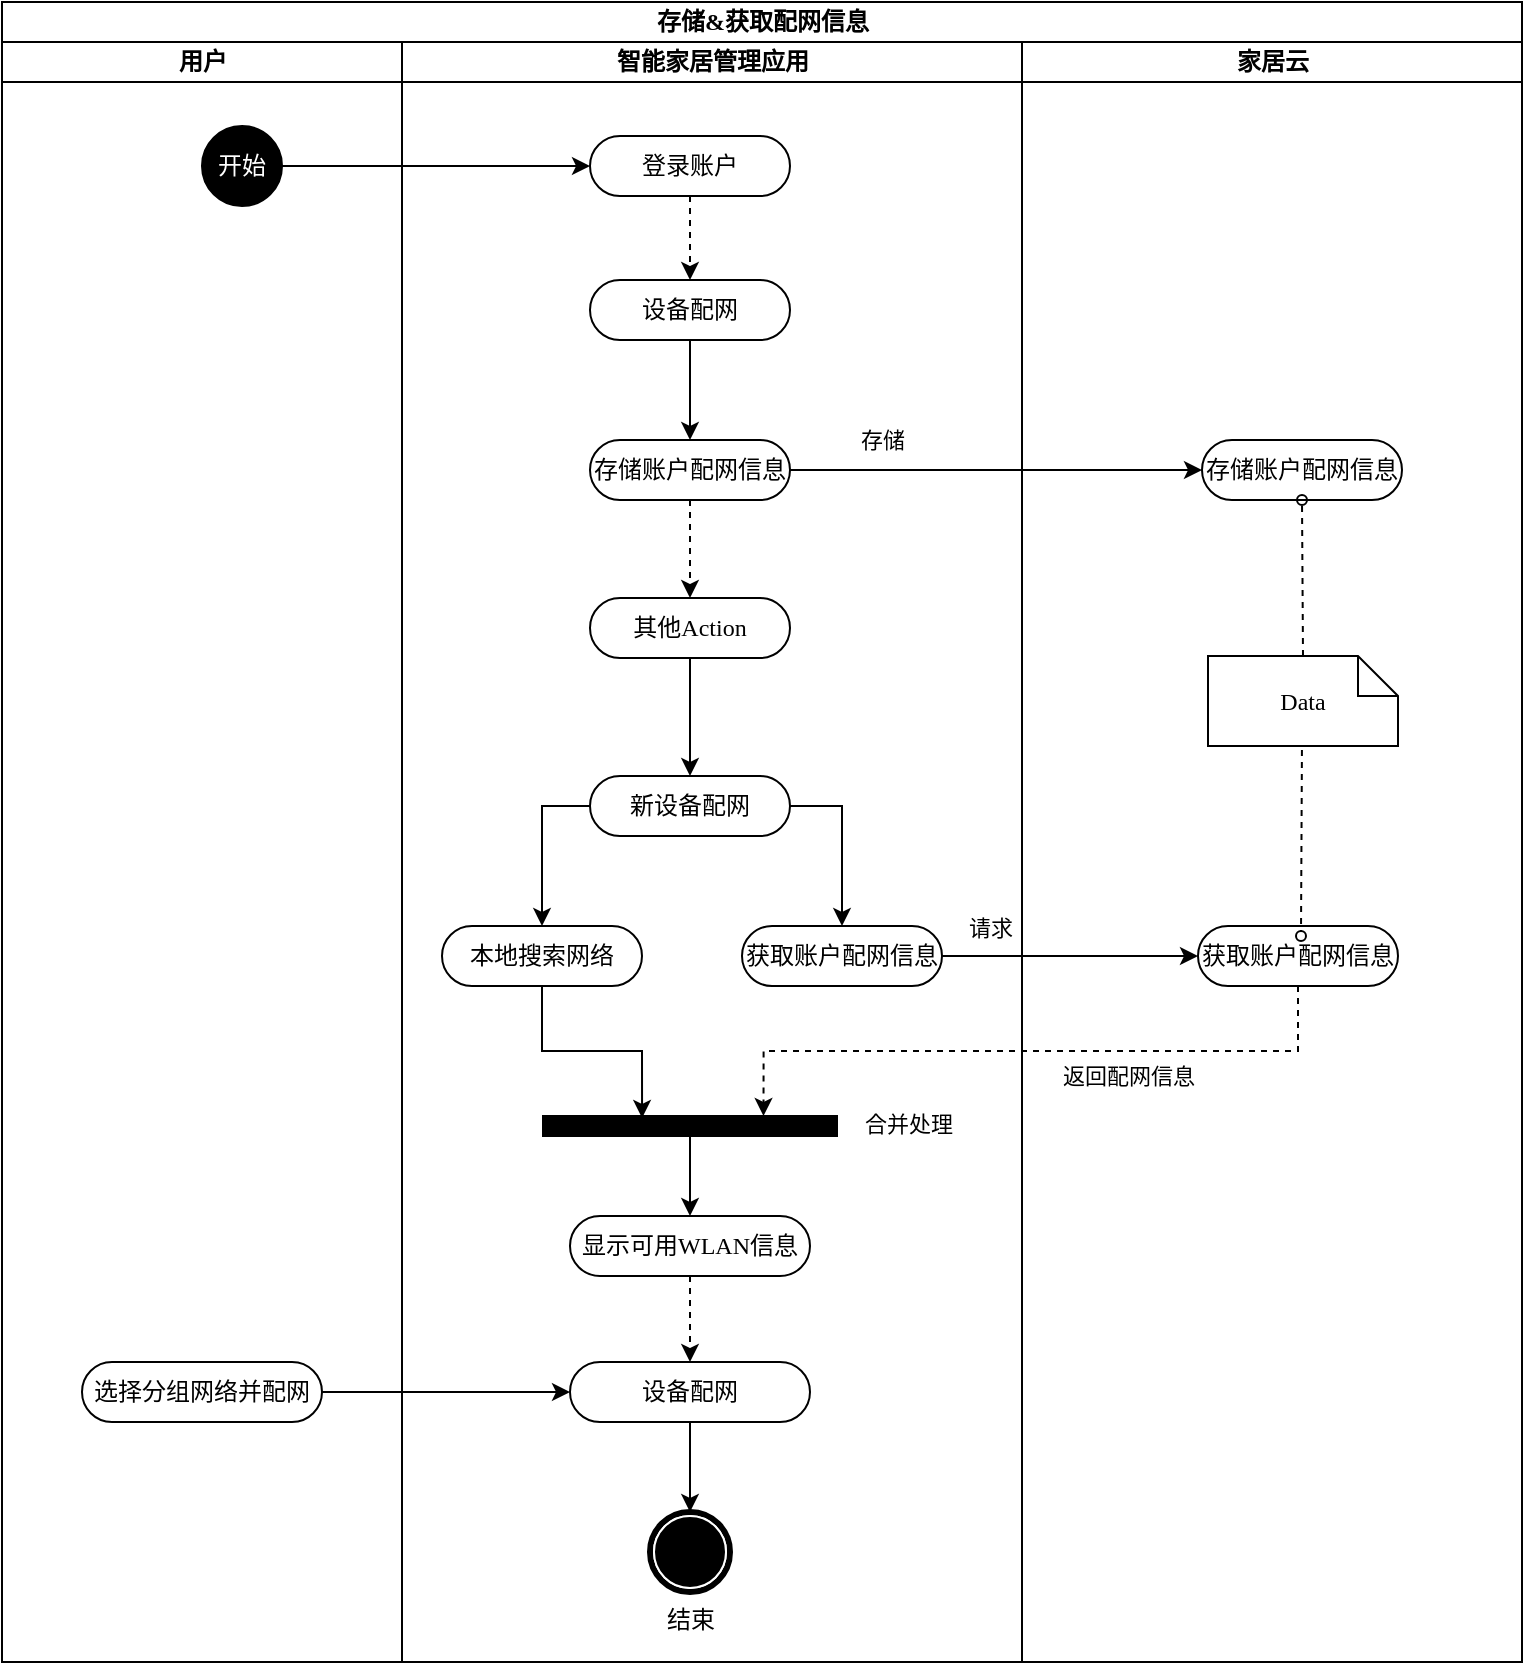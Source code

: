 <mxfile version="13.4.2" type="github">
  <diagram id="kgpKYQtTHZ0yAKxKKP6v" name="Page-1">
    <mxGraphModel dx="1422" dy="794" grid="1" gridSize="10" guides="1" tooltips="1" connect="1" arrows="1" fold="1" page="1" pageScale="1" pageWidth="850" pageHeight="1100" math="0" shadow="0">
      <root>
        <mxCell id="0" />
        <mxCell id="1" parent="0" />
        <mxCell id="CK65BjCgghkq_DTN6lFj-6" value="存储&amp;amp;获取配网信息" style="swimlane;html=1;childLayout=stackLayout;startSize=20;rounded=0;shadow=0;comic=0;labelBackgroundColor=none;strokeWidth=1;fontFamily=Verdana;fontSize=12;align=center;" parent="1" vertex="1">
          <mxGeometry x="40" y="20" width="760" height="830" as="geometry" />
        </mxCell>
        <mxCell id="CK65BjCgghkq_DTN6lFj-7" value="用户" style="swimlane;html=1;startSize=20;" parent="CK65BjCgghkq_DTN6lFj-6" vertex="1">
          <mxGeometry y="20" width="200" height="810" as="geometry" />
        </mxCell>
        <mxCell id="bpKa09PkJrvdBUxAPnXe-4" value="选择分组网络并配网" style="rounded=1;whiteSpace=wrap;html=1;shadow=0;comic=0;labelBackgroundColor=none;strokeWidth=1;fontFamily=Verdana;fontSize=12;align=center;arcSize=50;" vertex="1" parent="CK65BjCgghkq_DTN6lFj-7">
          <mxGeometry x="40" y="660" width="120" height="30" as="geometry" />
        </mxCell>
        <mxCell id="CK65BjCgghkq_DTN6lFj-1" value="&lt;font color=&quot;#ffffff&quot;&gt;开始&lt;/font&gt;" style="ellipse;whiteSpace=wrap;html=1;rounded=0;shadow=0;comic=0;labelBackgroundColor=none;strokeWidth=1;fillColor=#000000;fontFamily=Verdana;fontSize=12;align=center;" parent="CK65BjCgghkq_DTN6lFj-7" vertex="1">
          <mxGeometry x="100" y="42" width="40" height="40" as="geometry" />
        </mxCell>
        <mxCell id="CK65BjCgghkq_DTN6lFj-11" value="智能家居管理应用" style="swimlane;html=1;startSize=20;" parent="CK65BjCgghkq_DTN6lFj-6" vertex="1">
          <mxGeometry x="200" y="20" width="310" height="810" as="geometry" />
        </mxCell>
        <mxCell id="CK65BjCgghkq_DTN6lFj-22" style="edgeStyle=orthogonalEdgeStyle;rounded=0;orthogonalLoop=1;jettySize=auto;html=1;exitX=0.5;exitY=1;exitDx=0;exitDy=0;dashed=1;" parent="CK65BjCgghkq_DTN6lFj-11" source="CK65BjCgghkq_DTN6lFj-4" target="CK65BjCgghkq_DTN6lFj-21" edge="1">
          <mxGeometry relative="1" as="geometry" />
        </mxCell>
        <mxCell id="CK65BjCgghkq_DTN6lFj-4" value="存储账户配网信息" style="rounded=1;whiteSpace=wrap;html=1;shadow=0;comic=0;labelBackgroundColor=none;strokeWidth=1;fontFamily=Verdana;fontSize=12;align=center;arcSize=50;" parent="CK65BjCgghkq_DTN6lFj-11" vertex="1">
          <mxGeometry x="94" y="199" width="100" height="30" as="geometry" />
        </mxCell>
        <mxCell id="CK65BjCgghkq_DTN6lFj-14" style="edgeStyle=orthogonalEdgeStyle;rounded=0;orthogonalLoop=1;jettySize=auto;html=1;exitX=0.5;exitY=1;exitDx=0;exitDy=0;entryX=0.5;entryY=0;entryDx=0;entryDy=0;" parent="CK65BjCgghkq_DTN6lFj-11" source="CK65BjCgghkq_DTN6lFj-2" target="CK65BjCgghkq_DTN6lFj-4" edge="1">
          <mxGeometry relative="1" as="geometry" />
        </mxCell>
        <mxCell id="CK65BjCgghkq_DTN6lFj-2" value="设备配网" style="rounded=1;whiteSpace=wrap;html=1;shadow=0;comic=0;labelBackgroundColor=none;strokeWidth=1;fontFamily=Verdana;fontSize=12;align=center;arcSize=50;" parent="CK65BjCgghkq_DTN6lFj-11" vertex="1">
          <mxGeometry x="94" y="119" width="100" height="30" as="geometry" />
        </mxCell>
        <mxCell id="CK65BjCgghkq_DTN6lFj-20" style="edgeStyle=orthogonalEdgeStyle;rounded=0;orthogonalLoop=1;jettySize=auto;html=1;exitX=0.5;exitY=1;exitDx=0;exitDy=0;entryX=0.5;entryY=0;entryDx=0;entryDy=0;dashed=1;" parent="CK65BjCgghkq_DTN6lFj-11" source="CK65BjCgghkq_DTN6lFj-17" target="CK65BjCgghkq_DTN6lFj-2" edge="1">
          <mxGeometry relative="1" as="geometry" />
        </mxCell>
        <mxCell id="CK65BjCgghkq_DTN6lFj-17" value="登录账户" style="rounded=1;whiteSpace=wrap;html=1;shadow=0;comic=0;labelBackgroundColor=none;strokeWidth=1;fontFamily=Verdana;fontSize=12;align=center;arcSize=50;" parent="CK65BjCgghkq_DTN6lFj-11" vertex="1">
          <mxGeometry x="94" y="47" width="100" height="30" as="geometry" />
        </mxCell>
        <mxCell id="CK65BjCgghkq_DTN6lFj-30" style="edgeStyle=orthogonalEdgeStyle;rounded=0;orthogonalLoop=1;jettySize=auto;html=1;exitX=0.5;exitY=1;exitDx=0;exitDy=0;entryX=0.5;entryY=0;entryDx=0;entryDy=0;" parent="CK65BjCgghkq_DTN6lFj-11" source="CK65BjCgghkq_DTN6lFj-21" target="CK65BjCgghkq_DTN6lFj-29" edge="1">
          <mxGeometry relative="1" as="geometry" />
        </mxCell>
        <mxCell id="CK65BjCgghkq_DTN6lFj-21" value="其他Action" style="rounded=1;whiteSpace=wrap;html=1;shadow=0;comic=0;labelBackgroundColor=none;strokeWidth=1;fontFamily=Verdana;fontSize=12;align=center;arcSize=50;" parent="CK65BjCgghkq_DTN6lFj-11" vertex="1">
          <mxGeometry x="94" y="278" width="100" height="30" as="geometry" />
        </mxCell>
        <mxCell id="CK65BjCgghkq_DTN6lFj-38" style="edgeStyle=orthogonalEdgeStyle;rounded=0;orthogonalLoop=1;jettySize=auto;html=1;exitX=0.5;exitY=1;exitDx=0;exitDy=0;entryX=0.337;entryY=0.1;entryDx=0;entryDy=0;entryPerimeter=0;" parent="CK65BjCgghkq_DTN6lFj-11" source="CK65BjCgghkq_DTN6lFj-23" target="CK65BjCgghkq_DTN6lFj-27" edge="1">
          <mxGeometry relative="1" as="geometry" />
        </mxCell>
        <mxCell id="CK65BjCgghkq_DTN6lFj-23" value="本地搜索网络" style="rounded=1;whiteSpace=wrap;html=1;shadow=0;comic=0;labelBackgroundColor=none;strokeWidth=1;fontFamily=Verdana;fontSize=12;align=center;arcSize=50;" parent="CK65BjCgghkq_DTN6lFj-11" vertex="1">
          <mxGeometry x="20" y="442" width="100" height="30" as="geometry" />
        </mxCell>
        <mxCell id="CK65BjCgghkq_DTN6lFj-31" style="edgeStyle=orthogonalEdgeStyle;rounded=0;orthogonalLoop=1;jettySize=auto;html=1;exitX=0;exitY=0.5;exitDx=0;exitDy=0;" parent="CK65BjCgghkq_DTN6lFj-11" source="CK65BjCgghkq_DTN6lFj-29" target="CK65BjCgghkq_DTN6lFj-23" edge="1">
          <mxGeometry relative="1" as="geometry">
            <Array as="points">
              <mxPoint x="70" y="382" />
            </Array>
          </mxGeometry>
        </mxCell>
        <mxCell id="CK65BjCgghkq_DTN6lFj-32" style="edgeStyle=orthogonalEdgeStyle;rounded=0;orthogonalLoop=1;jettySize=auto;html=1;exitX=1;exitY=0.5;exitDx=0;exitDy=0;entryX=0.5;entryY=0;entryDx=0;entryDy=0;" parent="CK65BjCgghkq_DTN6lFj-11" source="CK65BjCgghkq_DTN6lFj-29" target="CK65BjCgghkq_DTN6lFj-28" edge="1">
          <mxGeometry relative="1" as="geometry" />
        </mxCell>
        <mxCell id="CK65BjCgghkq_DTN6lFj-29" value="新设备配网" style="rounded=1;whiteSpace=wrap;html=1;shadow=0;comic=0;labelBackgroundColor=none;strokeWidth=1;fontFamily=Verdana;fontSize=12;align=center;arcSize=50;" parent="CK65BjCgghkq_DTN6lFj-11" vertex="1">
          <mxGeometry x="94" y="367" width="100" height="30" as="geometry" />
        </mxCell>
        <mxCell id="CK65BjCgghkq_DTN6lFj-44" style="edgeStyle=orthogonalEdgeStyle;rounded=0;orthogonalLoop=1;jettySize=auto;html=1;exitX=0.5;exitY=1;exitDx=0;exitDy=0;" parent="CK65BjCgghkq_DTN6lFj-11" source="CK65BjCgghkq_DTN6lFj-27" target="CK65BjCgghkq_DTN6lFj-43" edge="1">
          <mxGeometry relative="1" as="geometry" />
        </mxCell>
        <mxCell id="CK65BjCgghkq_DTN6lFj-27" value="" style="whiteSpace=wrap;html=1;rounded=0;shadow=0;comic=0;labelBackgroundColor=none;strokeWidth=1;fillColor=#000000;fontFamily=Verdana;fontSize=12;align=center;rotation=0;" parent="CK65BjCgghkq_DTN6lFj-11" vertex="1">
          <mxGeometry x="70.5" y="537" width="147" height="10" as="geometry" />
        </mxCell>
        <mxCell id="bpKa09PkJrvdBUxAPnXe-2" style="edgeStyle=orthogonalEdgeStyle;rounded=0;orthogonalLoop=1;jettySize=auto;html=1;exitX=0.5;exitY=1;exitDx=0;exitDy=0;entryX=0.5;entryY=0;entryDx=0;entryDy=0;dashed=1;" edge="1" parent="CK65BjCgghkq_DTN6lFj-11" source="CK65BjCgghkq_DTN6lFj-43" target="bpKa09PkJrvdBUxAPnXe-1">
          <mxGeometry relative="1" as="geometry" />
        </mxCell>
        <mxCell id="CK65BjCgghkq_DTN6lFj-43" value="显示可用WLAN信息" style="rounded=1;whiteSpace=wrap;html=1;shadow=0;comic=0;labelBackgroundColor=none;strokeWidth=1;fontFamily=Verdana;fontSize=12;align=center;arcSize=50;" parent="CK65BjCgghkq_DTN6lFj-11" vertex="1">
          <mxGeometry x="84" y="587" width="120" height="30" as="geometry" />
        </mxCell>
        <mxCell id="CK65BjCgghkq_DTN6lFj-45" value="结束" style="shape=mxgraph.bpmn.shape;html=1;verticalLabelPosition=bottom;labelBackgroundColor=#ffffff;verticalAlign=top;perimeter=ellipsePerimeter;outline=end;symbol=terminate;rounded=0;shadow=0;comic=0;strokeWidth=1;fontFamily=Verdana;fontSize=12;align=center;" parent="CK65BjCgghkq_DTN6lFj-11" vertex="1">
          <mxGeometry x="124" y="735" width="40" height="40" as="geometry" />
        </mxCell>
        <mxCell id="bpKa09PkJrvdBUxAPnXe-3" style="edgeStyle=orthogonalEdgeStyle;rounded=0;orthogonalLoop=1;jettySize=auto;html=1;exitX=0.5;exitY=1;exitDx=0;exitDy=0;entryX=0.5;entryY=0;entryDx=0;entryDy=0;" edge="1" parent="CK65BjCgghkq_DTN6lFj-11" source="bpKa09PkJrvdBUxAPnXe-1" target="CK65BjCgghkq_DTN6lFj-45">
          <mxGeometry relative="1" as="geometry" />
        </mxCell>
        <mxCell id="bpKa09PkJrvdBUxAPnXe-1" value="设备配网" style="rounded=1;whiteSpace=wrap;html=1;shadow=0;comic=0;labelBackgroundColor=none;strokeWidth=1;fontFamily=Verdana;fontSize=12;align=center;arcSize=50;" vertex="1" parent="CK65BjCgghkq_DTN6lFj-11">
          <mxGeometry x="84" y="660" width="120" height="30" as="geometry" />
        </mxCell>
        <mxCell id="CK65BjCgghkq_DTN6lFj-28" value="获取账户配网信息" style="rounded=1;whiteSpace=wrap;html=1;shadow=0;comic=0;labelBackgroundColor=none;strokeWidth=1;fontFamily=Verdana;fontSize=12;align=center;arcSize=50;" parent="CK65BjCgghkq_DTN6lFj-11" vertex="1">
          <mxGeometry x="170" y="442" width="100" height="30" as="geometry" />
        </mxCell>
        <mxCell id="CK65BjCgghkq_DTN6lFj-42" value="合并处理" style="edgeLabel;html=1;align=center;verticalAlign=middle;resizable=0;points=[];" parent="CK65BjCgghkq_DTN6lFj-11" vertex="1" connectable="0">
          <mxGeometry x="260" y="539" as="geometry">
            <mxPoint x="-7" y="2" as="offset" />
          </mxGeometry>
        </mxCell>
        <mxCell id="CK65BjCgghkq_DTN6lFj-40" value="请求" style="edgeLabel;html=1;align=center;verticalAlign=middle;resizable=0;points=[];" parent="CK65BjCgghkq_DTN6lFj-11" vertex="1" connectable="0">
          <mxGeometry x="310" y="437" as="geometry">
            <mxPoint x="-16" y="6" as="offset" />
          </mxGeometry>
        </mxCell>
        <mxCell id="CK65BjCgghkq_DTN6lFj-12" value="家居云" style="swimlane;html=1;startSize=20;" parent="CK65BjCgghkq_DTN6lFj-6" vertex="1">
          <mxGeometry x="510" y="20" width="250" height="810" as="geometry" />
        </mxCell>
        <mxCell id="CK65BjCgghkq_DTN6lFj-33" value="获取账户配网信息" style="rounded=1;whiteSpace=wrap;html=1;shadow=0;comic=0;labelBackgroundColor=none;strokeWidth=1;fontFamily=Verdana;fontSize=12;align=center;arcSize=50;" parent="CK65BjCgghkq_DTN6lFj-12" vertex="1">
          <mxGeometry x="88" y="442" width="100" height="30" as="geometry" />
        </mxCell>
        <mxCell id="CK65BjCgghkq_DTN6lFj-34" style="edgeStyle=none;rounded=0;html=1;dashed=1;labelBackgroundColor=none;startArrow=none;startFill=0;startSize=5;endArrow=oval;endFill=0;endSize=5;jettySize=auto;orthogonalLoop=1;strokeWidth=1;fontFamily=Verdana;fontSize=12;exitX=0.5;exitY=1;exitDx=0;exitDy=0;exitPerimeter=0;" parent="CK65BjCgghkq_DTN6lFj-12" source="CK65BjCgghkq_DTN6lFj-24" edge="1">
          <mxGeometry relative="1" as="geometry">
            <mxPoint x="140" y="525" as="sourcePoint" />
            <mxPoint x="139.5" y="447" as="targetPoint" />
            <Array as="points">
              <mxPoint x="140" y="347" />
            </Array>
          </mxGeometry>
        </mxCell>
        <mxCell id="CK65BjCgghkq_DTN6lFj-15" value="存储账户配网信息" style="rounded=1;whiteSpace=wrap;html=1;shadow=0;comic=0;labelBackgroundColor=none;strokeWidth=1;fontFamily=Verdana;fontSize=12;align=center;arcSize=50;" parent="CK65BjCgghkq_DTN6lFj-12" vertex="1">
          <mxGeometry x="90" y="199" width="100" height="30" as="geometry" />
        </mxCell>
        <mxCell id="CK65BjCgghkq_DTN6lFj-24" value="Data" style="shape=note;whiteSpace=wrap;html=1;rounded=0;shadow=0;comic=0;labelBackgroundColor=none;strokeWidth=1;fontFamily=Verdana;fontSize=12;align=center;size=20;" parent="CK65BjCgghkq_DTN6lFj-12" vertex="1">
          <mxGeometry x="93" y="307" width="95" height="45" as="geometry" />
        </mxCell>
        <mxCell id="CK65BjCgghkq_DTN6lFj-26" style="edgeStyle=none;rounded=0;html=1;dashed=1;labelBackgroundColor=none;startArrow=none;startFill=0;startSize=5;endArrow=oval;endFill=0;endSize=5;jettySize=auto;orthogonalLoop=1;strokeWidth=1;fontFamily=Verdana;fontSize=12;exitX=0.5;exitY=0;exitDx=0;exitDy=0;exitPerimeter=0;" parent="CK65BjCgghkq_DTN6lFj-12" source="CK65BjCgghkq_DTN6lFj-24" edge="1">
          <mxGeometry relative="1" as="geometry">
            <mxPoint x="171.0" y="204" as="sourcePoint" />
            <mxPoint x="140.0" y="229" as="targetPoint" />
          </mxGeometry>
        </mxCell>
        <mxCell id="CK65BjCgghkq_DTN6lFj-16" style="edgeStyle=orthogonalEdgeStyle;rounded=0;orthogonalLoop=1;jettySize=auto;html=1;exitX=1;exitY=0.5;exitDx=0;exitDy=0;entryX=0;entryY=0.5;entryDx=0;entryDy=0;" parent="CK65BjCgghkq_DTN6lFj-6" source="CK65BjCgghkq_DTN6lFj-4" target="CK65BjCgghkq_DTN6lFj-15" edge="1">
          <mxGeometry relative="1" as="geometry" />
        </mxCell>
        <mxCell id="CK65BjCgghkq_DTN6lFj-41" value="存储" style="edgeLabel;html=1;align=center;verticalAlign=middle;resizable=0;points=[];" parent="CK65BjCgghkq_DTN6lFj-16" vertex="1" connectable="0">
          <mxGeometry x="-0.233" y="2" relative="1" as="geometry">
            <mxPoint x="-33" y="-13" as="offset" />
          </mxGeometry>
        </mxCell>
        <mxCell id="CK65BjCgghkq_DTN6lFj-18" style="edgeStyle=orthogonalEdgeStyle;rounded=0;orthogonalLoop=1;jettySize=auto;html=1;exitX=1;exitY=0.5;exitDx=0;exitDy=0;entryX=0;entryY=0.5;entryDx=0;entryDy=0;" parent="CK65BjCgghkq_DTN6lFj-6" source="CK65BjCgghkq_DTN6lFj-1" target="CK65BjCgghkq_DTN6lFj-17" edge="1">
          <mxGeometry relative="1" as="geometry" />
        </mxCell>
        <mxCell id="CK65BjCgghkq_DTN6lFj-35" style="edgeStyle=orthogonalEdgeStyle;rounded=0;orthogonalLoop=1;jettySize=auto;html=1;exitX=1;exitY=0.5;exitDx=0;exitDy=0;entryX=0;entryY=0.5;entryDx=0;entryDy=0;" parent="CK65BjCgghkq_DTN6lFj-6" source="CK65BjCgghkq_DTN6lFj-28" target="CK65BjCgghkq_DTN6lFj-33" edge="1">
          <mxGeometry relative="1" as="geometry" />
        </mxCell>
        <mxCell id="CK65BjCgghkq_DTN6lFj-37" style="edgeStyle=orthogonalEdgeStyle;rounded=0;orthogonalLoop=1;jettySize=auto;html=1;exitX=0.5;exitY=1;exitDx=0;exitDy=0;entryX=0.75;entryY=0;entryDx=0;entryDy=0;dashed=1;" parent="CK65BjCgghkq_DTN6lFj-6" source="CK65BjCgghkq_DTN6lFj-33" target="CK65BjCgghkq_DTN6lFj-27" edge="1">
          <mxGeometry relative="1" as="geometry" />
        </mxCell>
        <mxCell id="CK65BjCgghkq_DTN6lFj-39" value="返回配网信息" style="edgeLabel;html=1;align=center;verticalAlign=middle;resizable=0;points=[];" parent="CK65BjCgghkq_DTN6lFj-37" vertex="1" connectable="0">
          <mxGeometry x="-0.293" y="-1" relative="1" as="geometry">
            <mxPoint y="13.5" as="offset" />
          </mxGeometry>
        </mxCell>
        <mxCell id="bpKa09PkJrvdBUxAPnXe-5" style="edgeStyle=orthogonalEdgeStyle;rounded=0;orthogonalLoop=1;jettySize=auto;html=1;exitX=1;exitY=0.5;exitDx=0;exitDy=0;entryX=0;entryY=0.5;entryDx=0;entryDy=0;" edge="1" parent="CK65BjCgghkq_DTN6lFj-6" source="bpKa09PkJrvdBUxAPnXe-4" target="bpKa09PkJrvdBUxAPnXe-1">
          <mxGeometry relative="1" as="geometry" />
        </mxCell>
      </root>
    </mxGraphModel>
  </diagram>
</mxfile>
